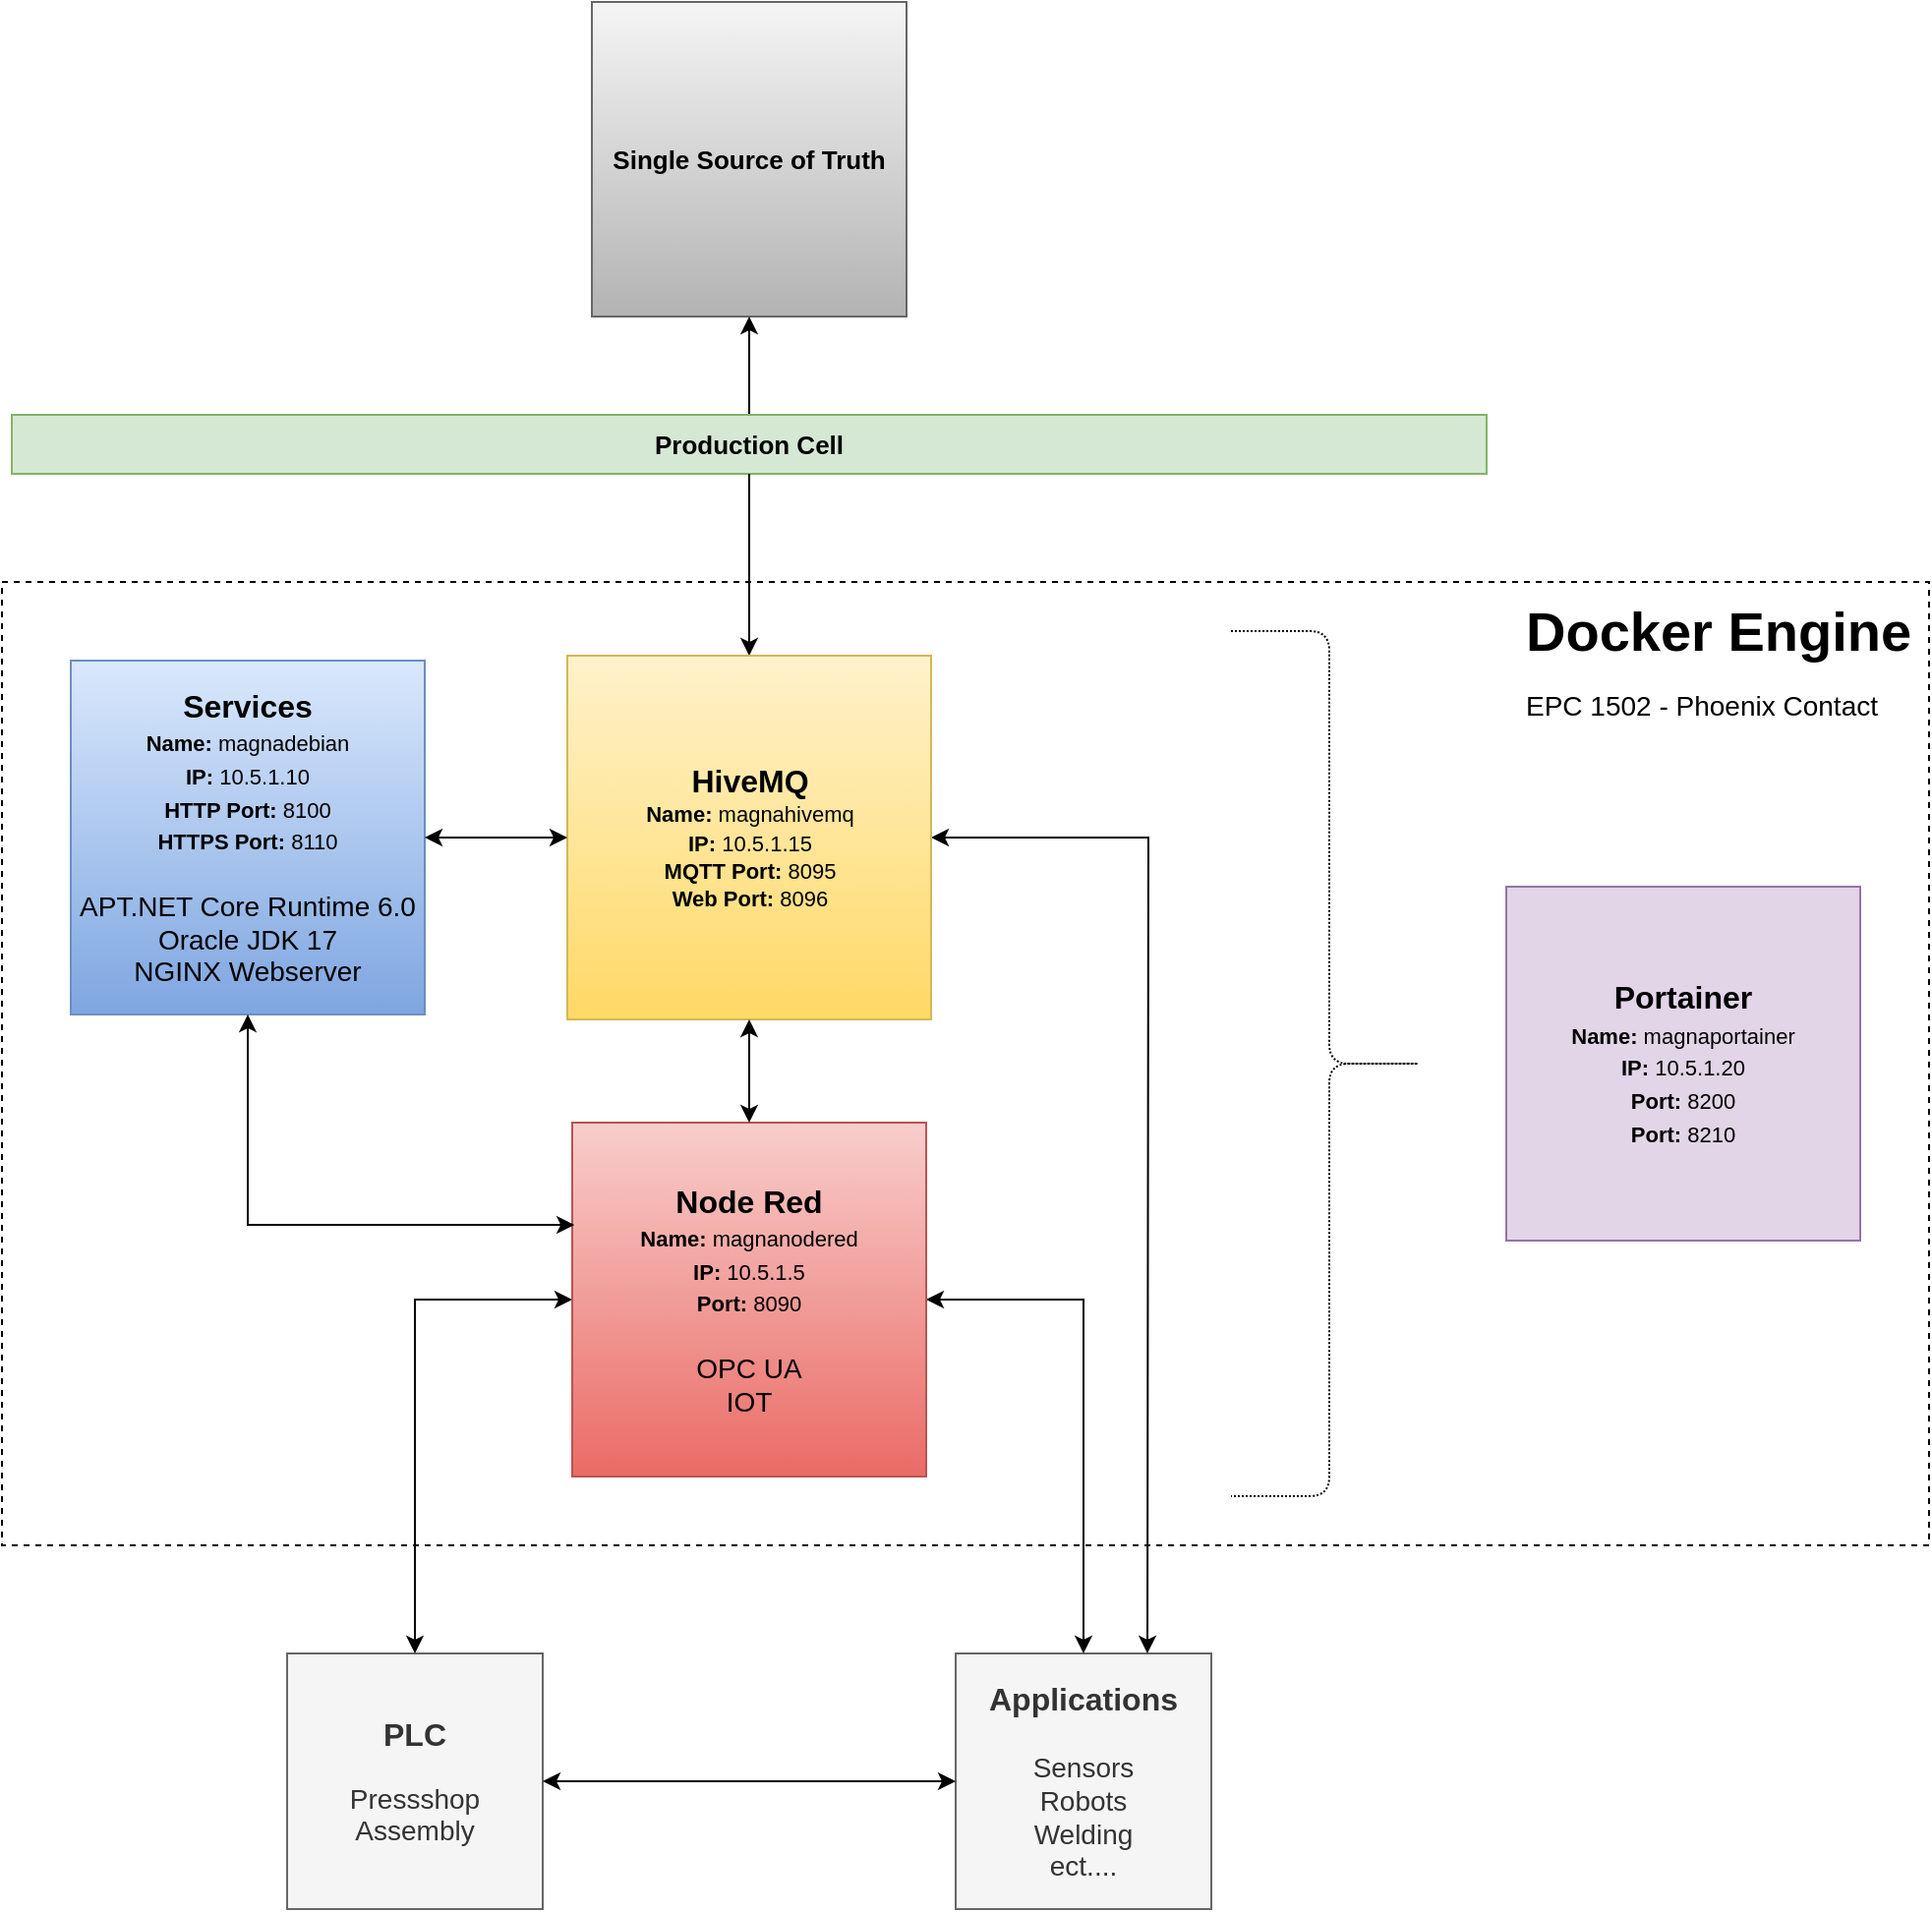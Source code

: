 <mxfile version="16.5.6" type="device"><diagram id="FxBdGMDbOjDvi7LJKYQ1" name="Page-1"><mxGraphModel dx="2062" dy="1126" grid="1" gridSize="10" guides="1" tooltips="1" connect="1" arrows="1" fold="1" page="1" pageScale="1" pageWidth="1169" pageHeight="1654" math="0" shadow="0"><root><mxCell id="0"/><mxCell id="1" parent="0"/><mxCell id="4XlpRvHQac4nKii36OJc-1" value="&lt;font style=&quot;font-size: 13px&quot;&gt;&lt;b&gt;Single Source of Truth&lt;/b&gt;&lt;/font&gt;" style="whiteSpace=wrap;html=1;aspect=fixed;fillColor=#f5f5f5;strokeColor=#666666;gradientColor=#b3b3b3;" parent="1" vertex="1"><mxGeometry x="395" y="280" width="160" height="160" as="geometry"/></mxCell><mxCell id="4XlpRvHQac4nKii36OJc-4" value="" style="endArrow=classic;html=1;rounded=0;fontSize=13;entryX=0.5;entryY=1;entryDx=0;entryDy=0;exitX=0.5;exitY=0;exitDx=0;exitDy=0;" parent="1" source="4XlpRvHQac4nKii36OJc-2" target="4XlpRvHQac4nKii36OJc-1" edge="1"><mxGeometry width="50" height="50" relative="1" as="geometry"><mxPoint x="400" y="640" as="sourcePoint"/><mxPoint x="450" y="590" as="targetPoint"/></mxGeometry></mxCell><mxCell id="4XlpRvHQac4nKii36OJc-2" value="&lt;font style=&quot;font-size: 13px&quot;&gt;&lt;b&gt;Production Cell&lt;/b&gt;&lt;/font&gt;" style="rounded=0;whiteSpace=wrap;html=1;fillColor=#d5e8d4;strokeColor=#82b366;" parent="1" vertex="1"><mxGeometry x="100" y="490" width="750" height="30" as="geometry"/></mxCell><mxCell id="4XlpRvHQac4nKii36OJc-5" value="" style="endArrow=classic;html=1;rounded=0;fontSize=13;exitX=0.5;exitY=1;exitDx=0;exitDy=0;entryX=0.5;entryY=0;entryDx=0;entryDy=0;" parent="1" source="4XlpRvHQac4nKii36OJc-2" target="4XlpRvHQac4nKii36OJc-6" edge="1"><mxGeometry width="50" height="50" relative="1" as="geometry"><mxPoint x="485" y="530" as="sourcePoint"/><mxPoint x="475" y="630" as="targetPoint"/></mxGeometry></mxCell><mxCell id="4XlpRvHQac4nKii36OJc-10" value="&lt;font&gt;&lt;span style=&quot;font-size: 16px&quot;&gt;&lt;b&gt;PLC&lt;br&gt;&lt;/b&gt;&lt;/span&gt;&lt;br&gt;&lt;font style=&quot;font-size: 14px&quot;&gt;Pressshop Assembly&lt;/font&gt;&lt;br&gt;&lt;/font&gt;" style="whiteSpace=wrap;html=1;aspect=fixed;fillColor=#f5f5f5;strokeColor=#666666;fontColor=#333333;" parent="1" vertex="1"><mxGeometry x="240" y="1120" width="130" height="130" as="geometry"/></mxCell><mxCell id="4XlpRvHQac4nKii36OJc-11" value="&lt;font style=&quot;font-size: 14px&quot;&gt;&lt;b&gt;&lt;font style=&quot;font-size: 16px&quot;&gt;Applications&lt;/font&gt;&lt;/b&gt;&lt;br&gt;&lt;span&gt;&lt;br&gt;Sensors&lt;br&gt;&lt;/span&gt;Robots&lt;br&gt;Welding&lt;br&gt;ect....&lt;br&gt;&lt;/font&gt;" style="whiteSpace=wrap;html=1;aspect=fixed;fillColor=#f5f5f5;strokeColor=#666666;fontColor=#333333;" parent="1" vertex="1"><mxGeometry x="580" y="1120" width="130" height="130" as="geometry"/></mxCell><mxCell id="4XlpRvHQac4nKii36OJc-12" value="" style="endArrow=classic;startArrow=classic;html=1;rounded=0;fontSize=16;exitX=1;exitY=0.5;exitDx=0;exitDy=0;entryX=0.5;entryY=0;entryDx=0;entryDy=0;" parent="1" source="4XlpRvHQac4nKii36OJc-9" target="4XlpRvHQac4nKii36OJc-11" edge="1"><mxGeometry width="50" height="50" relative="1" as="geometry"><mxPoint x="750" y="860" as="sourcePoint"/><mxPoint x="800" y="810" as="targetPoint"/><Array as="points"><mxPoint x="645" y="940"/></Array></mxGeometry></mxCell><mxCell id="4XlpRvHQac4nKii36OJc-13" value="" style="endArrow=classic;startArrow=classic;html=1;rounded=0;fontSize=16;exitX=0;exitY=0.5;exitDx=0;exitDy=0;entryX=0.5;entryY=0;entryDx=0;entryDy=0;" parent="1" source="4XlpRvHQac4nKii36OJc-9" target="4XlpRvHQac4nKii36OJc-10" edge="1"><mxGeometry width="50" height="50" relative="1" as="geometry"><mxPoint x="550" y="895" as="sourcePoint"/><mxPoint x="655" y="1021" as="targetPoint"/><Array as="points"><mxPoint x="305" y="940"/></Array></mxGeometry></mxCell><mxCell id="4XlpRvHQac4nKii36OJc-14" value="" style="endArrow=classic;startArrow=classic;html=1;rounded=0;fontSize=16;exitX=1;exitY=0.5;exitDx=0;exitDy=0;entryX=0.75;entryY=0;entryDx=0;entryDy=0;" parent="1" source="4XlpRvHQac4nKii36OJc-6" target="4XlpRvHQac4nKii36OJc-11" edge="1"><mxGeometry width="50" height="50" relative="1" as="geometry"><mxPoint x="680" y="760" as="sourcePoint"/><mxPoint x="730" y="710" as="targetPoint"/><Array as="points"><mxPoint x="678" y="705"/></Array></mxGeometry></mxCell><mxCell id="4XlpRvHQac4nKii36OJc-20" value="" style="endArrow=classic;startArrow=classic;html=1;rounded=0;fontSize=14;exitX=1;exitY=0.5;exitDx=0;exitDy=0;entryX=0;entryY=0.5;entryDx=0;entryDy=0;" parent="1" source="4XlpRvHQac4nKii36OJc-10" target="4XlpRvHQac4nKii36OJc-11" edge="1"><mxGeometry width="50" height="50" relative="1" as="geometry"><mxPoint x="460" y="1240" as="sourcePoint"/><mxPoint x="510" y="1190" as="targetPoint"/></mxGeometry></mxCell><mxCell id="4XlpRvHQac4nKii36OJc-24" value="" style="group;dashed=1;dashPattern=1 4;" parent="1" vertex="1" connectable="0"><mxGeometry x="95" y="575" width="980" height="490" as="geometry"/></mxCell><mxCell id="4XlpRvHQac4nKii36OJc-22" value="" style="rounded=0;whiteSpace=wrap;html=1;fontSize=14;fillColor=none;dashed=1;" parent="4XlpRvHQac4nKii36OJc-24" vertex="1"><mxGeometry width="980" height="490" as="geometry"/></mxCell><mxCell id="4XlpRvHQac4nKii36OJc-23" value="&lt;h1&gt;Docker Engine&lt;br&gt;&lt;font style=&quot;font-size: 14px&quot;&gt;&lt;span style=&quot;font-size: 14px ; font-weight: normal&quot;&gt;EPC 1502 -&amp;nbsp;&lt;/span&gt;&lt;/font&gt;&lt;span style=&quot;font-weight: normal&quot;&gt;&lt;font style=&quot;font-size: 14px&quot;&gt;Phoenix Contact&lt;/font&gt;&lt;/span&gt;&lt;/h1&gt;" style="text;html=1;strokeColor=none;fillColor=none;spacing=5;spacingTop=-20;whiteSpace=wrap;overflow=hidden;rounded=0;dashed=1;fontSize=14;" parent="4XlpRvHQac4nKii36OJc-24" vertex="1"><mxGeometry x="770" width="210" height="80" as="geometry"/></mxCell><mxCell id="4XlpRvHQac4nKii36OJc-6" value="&lt;font&gt;&lt;b&gt;&lt;font style=&quot;font-size: 16px&quot;&gt;HiveMQ&lt;/font&gt;&lt;/b&gt;&lt;br&gt;&lt;b style=&quot;font-size: 11px&quot;&gt;Name:&lt;/b&gt;&lt;span style=&quot;font-size: 11px&quot;&gt;&amp;nbsp;magnahivemq&lt;/span&gt;&lt;span style=&quot;font-size: 11px&quot;&gt;&lt;b&gt;&lt;br&gt;IP:&lt;/b&gt; 10.5.1.15&lt;br&gt;&lt;b&gt;MQTT Port:&lt;/b&gt; 8095&lt;/span&gt;&lt;br&gt;&lt;span style=&quot;font-size: 11px&quot;&gt;&lt;b&gt;Web Port:&lt;/b&gt; 8096&lt;/span&gt;&lt;br&gt;&lt;/font&gt;" style="whiteSpace=wrap;html=1;aspect=fixed;fillColor=#fff2cc;strokeColor=#d6b656;gradientColor=#ffd966;" parent="4XlpRvHQac4nKii36OJc-24" vertex="1"><mxGeometry x="287.5" y="37.5" width="185" height="185" as="geometry"/></mxCell><mxCell id="4XlpRvHQac4nKii36OJc-9" value="&lt;font style=&quot;font-size: 14px&quot;&gt;&lt;span style=&quot;font-size: 16px&quot;&gt;&lt;b&gt;Node Red&lt;br&gt;&lt;/b&gt;&lt;/span&gt;&lt;b style=&quot;font-size: 11px&quot;&gt;Name:&lt;/b&gt;&lt;span style=&quot;font-size: 11px&quot;&gt;&amp;nbsp;magnanodered&lt;/span&gt;&lt;span style=&quot;font-size: 11px&quot;&gt;&lt;b&gt;&lt;br&gt;IP:&lt;/b&gt; 10.5.1.5&lt;br&gt;&lt;b&gt;Port:&lt;/b&gt; 8090&lt;br&gt;&lt;/span&gt;&lt;br&gt;OPC UA&lt;br&gt;IOT&lt;br&gt;&lt;/font&gt;" style="whiteSpace=wrap;html=1;aspect=fixed;fillColor=#f8cecc;strokeColor=#b85450;gradientColor=#ea6b66;" parent="4XlpRvHQac4nKii36OJc-24" vertex="1"><mxGeometry x="290" y="275" width="180" height="180" as="geometry"/></mxCell><mxCell id="4XlpRvHQac4nKii36OJc-8" value="&lt;font style=&quot;font-size: 14px&quot;&gt;&lt;b&gt;&lt;font style=&quot;font-size: 16px&quot;&gt;Services&lt;/font&gt;&lt;/b&gt;&lt;br&gt;&lt;b style=&quot;font-size: 11px&quot;&gt;Name:&lt;/b&gt;&lt;span style=&quot;font-size: 11px&quot;&gt;&amp;nbsp;magnadebian&lt;/span&gt;&lt;span style=&quot;font-size: 11px&quot;&gt;&lt;b&gt;&lt;br&gt;IP:&lt;/b&gt; 10.5.1.10&lt;br&gt;&lt;b&gt;HTTP Port:&lt;/b&gt; 8100&lt;/span&gt;&lt;br&gt;&lt;span style=&quot;font-size: 11px&quot;&gt;&lt;b&gt;HTTPS Port:&lt;/b&gt; 8110&lt;br&gt;&lt;/span&gt;&lt;br&gt;APT.NET Core Runtime 6.0&lt;br&gt;Oracle JDK 17&lt;br&gt;NGINX Webserver&lt;br&gt;&lt;/font&gt;" style="whiteSpace=wrap;html=1;aspect=fixed;fillColor=#dae8fc;strokeColor=#6c8ebf;gradientColor=#7ea6e0;" parent="4XlpRvHQac4nKii36OJc-24" vertex="1"><mxGeometry x="35" y="40" width="180" height="180" as="geometry"/></mxCell><mxCell id="4XlpRvHQac4nKii36OJc-15" value="" style="endArrow=classic;startArrow=classic;html=1;rounded=0;fontSize=16;entryX=0.5;entryY=1;entryDx=0;entryDy=0;exitX=0.5;exitY=0;exitDx=0;exitDy=0;" parent="4XlpRvHQac4nKii36OJc-24" source="4XlpRvHQac4nKii36OJc-9" target="4XlpRvHQac4nKii36OJc-6" edge="1"><mxGeometry width="50" height="50" relative="1" as="geometry"><mxPoint x="225" y="285" as="sourcePoint"/><mxPoint x="275" y="235" as="targetPoint"/></mxGeometry></mxCell><mxCell id="4XlpRvHQac4nKii36OJc-16" value="" style="endArrow=classic;startArrow=classic;html=1;rounded=0;fontSize=14;entryX=0;entryY=0.5;entryDx=0;entryDy=0;exitX=1;exitY=0.5;exitDx=0;exitDy=0;" parent="4XlpRvHQac4nKii36OJc-24" source="4XlpRvHQac4nKii36OJc-8" target="4XlpRvHQac4nKii36OJc-6" edge="1"><mxGeometry width="50" height="50" relative="1" as="geometry"><mxPoint x="95" y="55" as="sourcePoint"/><mxPoint x="145" y="5" as="targetPoint"/></mxGeometry></mxCell><mxCell id="4XlpRvHQac4nKii36OJc-17" value="" style="shape=curlyBracket;whiteSpace=wrap;html=1;rounded=1;flipH=1;fontSize=14;dashed=1;dashPattern=1 1;" parent="4XlpRvHQac4nKii36OJc-24" vertex="1"><mxGeometry x="625" y="25" width="100" height="440" as="geometry"/></mxCell><mxCell id="4XlpRvHQac4nKii36OJc-18" value="&lt;font style=&quot;font-size: 14px&quot;&gt;&lt;b&gt;&lt;font style=&quot;font-size: 16px&quot;&gt;Portainer&lt;/font&gt;&lt;/b&gt;&lt;br&gt;&lt;b style=&quot;font-size: 11px&quot;&gt;Name:&lt;/b&gt;&lt;span style=&quot;font-size: 11px&quot;&gt;&amp;nbsp;magnaportainer&lt;/span&gt;&lt;span style=&quot;font-size: 11px&quot;&gt;&lt;b&gt;&lt;br&gt;IP:&lt;/b&gt; 10.5.1.20&lt;br&gt;&lt;b&gt;Port:&lt;/b&gt; 8200&lt;/span&gt;&lt;br&gt;&lt;span style=&quot;font-size: 11px&quot;&gt;&lt;b&gt;Port:&lt;/b&gt; 8210&lt;/span&gt;&lt;br&gt;&lt;/font&gt;" style="whiteSpace=wrap;html=1;aspect=fixed;fillColor=#e1d5e7;strokeColor=#9673a6;" parent="4XlpRvHQac4nKii36OJc-24" vertex="1"><mxGeometry x="765" y="155" width="180" height="180" as="geometry"/></mxCell><mxCell id="YO-pNsSNstG01wjNxtYl-3" value="" style="endArrow=classic;startArrow=classic;html=1;rounded=0;entryX=0.5;entryY=1;entryDx=0;entryDy=0;exitX=0.006;exitY=0.289;exitDx=0;exitDy=0;exitPerimeter=0;" edge="1" parent="4XlpRvHQac4nKii36OJc-24" source="4XlpRvHQac4nKii36OJc-9" target="4XlpRvHQac4nKii36OJc-8"><mxGeometry width="50" height="50" relative="1" as="geometry"><mxPoint x="105" y="325" as="sourcePoint"/><mxPoint x="155" y="275" as="targetPoint"/><Array as="points"><mxPoint x="125" y="327"/></Array></mxGeometry></mxCell></root></mxGraphModel></diagram></mxfile>